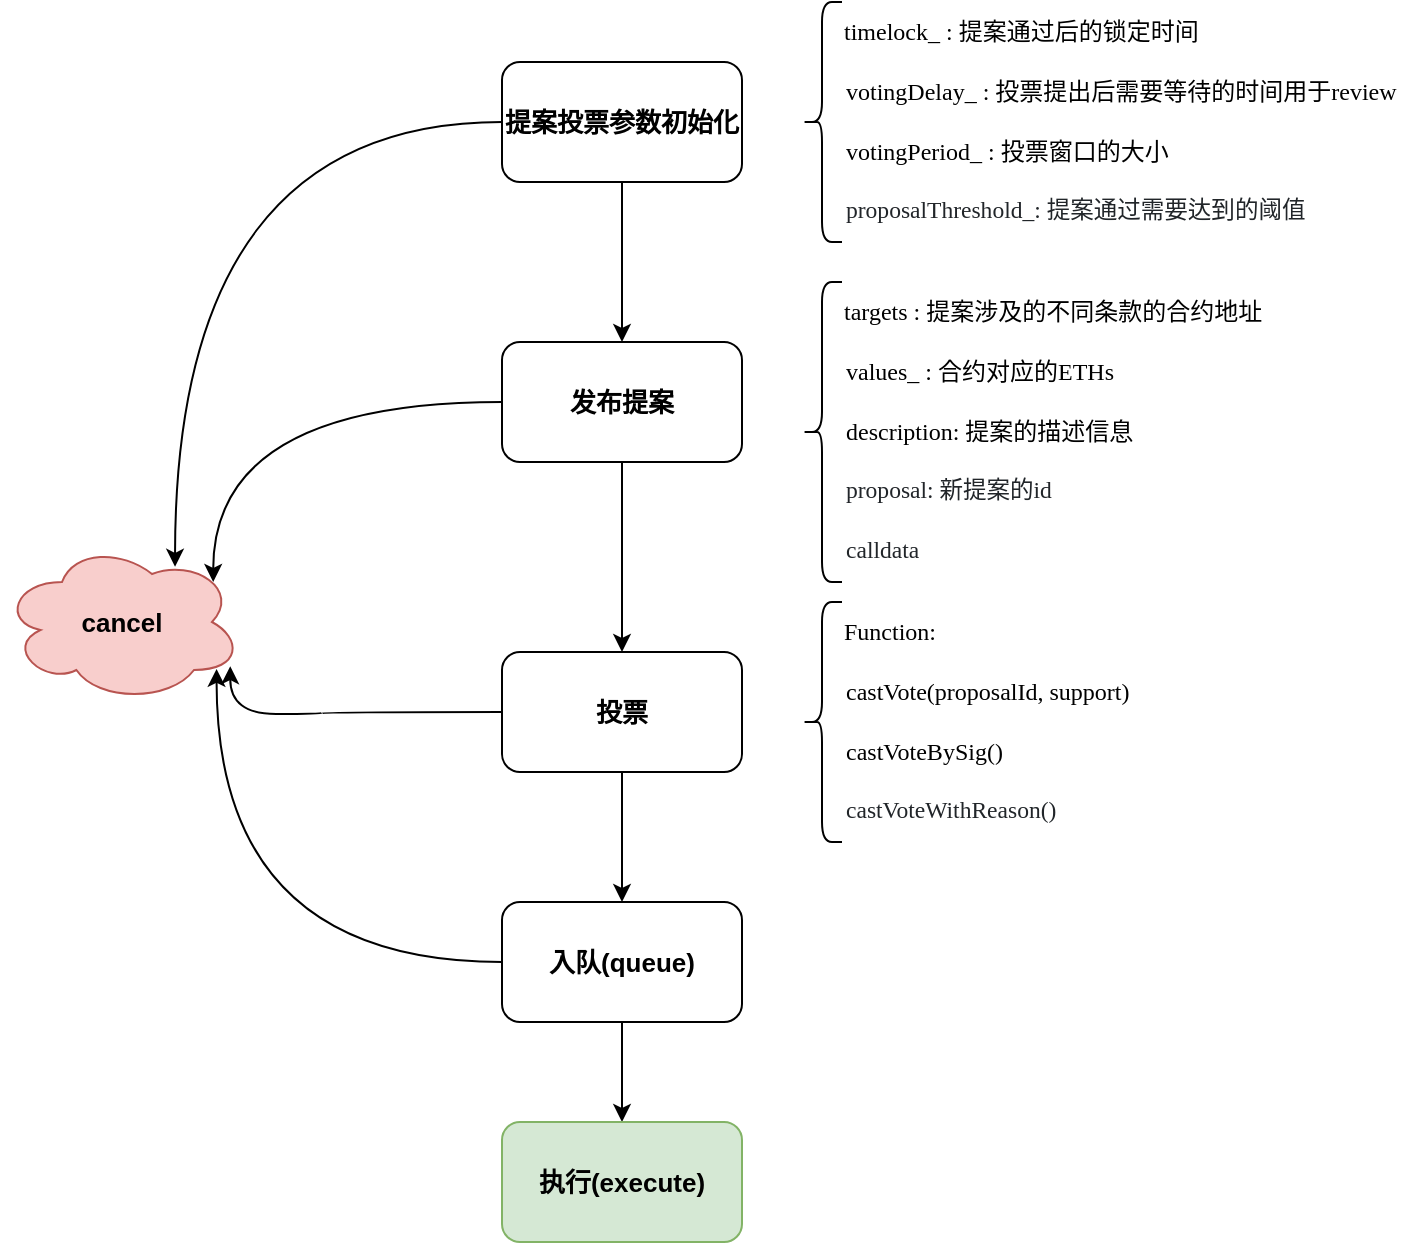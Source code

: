 <mxfile version="21.2.9" type="github">
  <diagram name="第 1 页" id="VdMcgq-6a-ip62jq3eBy">
    <mxGraphModel dx="1430" dy="770" grid="0" gridSize="10" guides="1" tooltips="1" connect="1" arrows="1" fold="1" page="1" pageScale="1" pageWidth="827" pageHeight="1169" math="0" shadow="0">
      <root>
        <mxCell id="0" />
        <mxCell id="1" parent="0" />
        <mxCell id="QVeQqWBbwHf0rienqLYD-8" value="" style="edgeStyle=orthogonalEdgeStyle;rounded=0;orthogonalLoop=1;jettySize=auto;html=1;fontStyle=1;fontSize=13;" edge="1" parent="1" source="QVeQqWBbwHf0rienqLYD-1" target="QVeQqWBbwHf0rienqLYD-7">
          <mxGeometry relative="1" as="geometry">
            <Array as="points">
              <mxPoint x="410" y="390" />
              <mxPoint x="410" y="390" />
            </Array>
          </mxGeometry>
        </mxCell>
        <mxCell id="QVeQqWBbwHf0rienqLYD-27" style="edgeStyle=orthogonalEdgeStyle;orthogonalLoop=1;jettySize=auto;html=1;entryX=0.75;entryY=0.125;entryDx=0;entryDy=0;entryPerimeter=0;strokeColor=none;curved=1;fontStyle=1;fontSize=13;" edge="1" parent="1" source="QVeQqWBbwHf0rienqLYD-1" target="QVeQqWBbwHf0rienqLYD-26">
          <mxGeometry relative="1" as="geometry" />
        </mxCell>
        <mxCell id="QVeQqWBbwHf0rienqLYD-28" style="edgeStyle=orthogonalEdgeStyle;orthogonalLoop=1;jettySize=auto;html=1;entryX=0.721;entryY=0.155;entryDx=0;entryDy=0;entryPerimeter=0;curved=1;fontStyle=1;fontSize=13;" edge="1" parent="1" source="QVeQqWBbwHf0rienqLYD-1" target="QVeQqWBbwHf0rienqLYD-26">
          <mxGeometry relative="1" as="geometry" />
        </mxCell>
        <mxCell id="QVeQqWBbwHf0rienqLYD-1" value="提案投票参数初始化" style="rounded=1;whiteSpace=wrap;html=1;fontStyle=1;fontSize=13;" vertex="1" parent="1">
          <mxGeometry x="350" y="290" width="120" height="60" as="geometry" />
        </mxCell>
        <mxCell id="QVeQqWBbwHf0rienqLYD-2" value="" style="shape=curlyBracket;whiteSpace=wrap;html=1;rounded=1;labelPosition=left;verticalLabelPosition=middle;align=right;verticalAlign=middle;fontFamily=Times New Roman;" vertex="1" parent="1">
          <mxGeometry x="500" y="260" width="20" height="120" as="geometry" />
        </mxCell>
        <mxCell id="QVeQqWBbwHf0rienqLYD-3" value="timelock_ : 提案通过后的锁定时间" style="text;html=1;strokeColor=none;fillColor=none;align=left;verticalAlign=middle;whiteSpace=wrap;rounded=0;fontFamily=Times New Roman;" vertex="1" parent="1">
          <mxGeometry x="519" y="260" width="201" height="30" as="geometry" />
        </mxCell>
        <mxCell id="QVeQqWBbwHf0rienqLYD-4" value="votingPeriod_ : 投票窗口的大小" style="text;html=1;strokeColor=none;fillColor=none;align=left;verticalAlign=middle;whiteSpace=wrap;rounded=0;fontFamily=Times New Roman;" vertex="1" parent="1">
          <mxGeometry x="520" y="320" width="230" height="30" as="geometry" />
        </mxCell>
        <mxCell id="QVeQqWBbwHf0rienqLYD-5" value="votingDelay_ : 投票提出后需要等待的时间用于review" style="text;html=1;strokeColor=none;fillColor=none;align=left;verticalAlign=middle;whiteSpace=wrap;rounded=0;fontFamily=Times New Roman;" vertex="1" parent="1">
          <mxGeometry x="520" y="290" width="290" height="30" as="geometry" />
        </mxCell>
        <mxCell id="QVeQqWBbwHf0rienqLYD-6" value="&lt;span style=&quot;color: rgb(33, 37, 41); font-size: 11.781px; font-style: normal; font-variant-ligatures: normal; font-variant-caps: normal; font-weight: 400; letter-spacing: normal; orphans: 2; text-align: start; text-indent: 0px; text-transform: none; widows: 2; word-spacing: 0px; -webkit-text-stroke-width: 0px; background-color: rgb(255, 255, 255); text-decoration-thickness: initial; text-decoration-style: initial; text-decoration-color: initial; float: none; display: inline !important;&quot;&gt;proposalThreshold_: 提案通过需要达到的阈值&lt;/span&gt;" style="text;whiteSpace=wrap;html=1;fontFamily=Times New Roman;" vertex="1" parent="1">
          <mxGeometry x="520" y="350" width="290" height="40" as="geometry" />
        </mxCell>
        <mxCell id="QVeQqWBbwHf0rienqLYD-16" value="" style="edgeStyle=orthogonalEdgeStyle;rounded=0;orthogonalLoop=1;jettySize=auto;html=1;fontStyle=1;fontSize=13;" edge="1" parent="1" source="QVeQqWBbwHf0rienqLYD-7" target="QVeQqWBbwHf0rienqLYD-15">
          <mxGeometry relative="1" as="geometry" />
        </mxCell>
        <mxCell id="QVeQqWBbwHf0rienqLYD-29" style="edgeStyle=orthogonalEdgeStyle;orthogonalLoop=1;jettySize=auto;html=1;entryX=0.88;entryY=0.25;entryDx=0;entryDy=0;entryPerimeter=0;curved=1;fontStyle=1;fontSize=13;" edge="1" parent="1" source="QVeQqWBbwHf0rienqLYD-7" target="QVeQqWBbwHf0rienqLYD-26">
          <mxGeometry relative="1" as="geometry" />
        </mxCell>
        <mxCell id="QVeQqWBbwHf0rienqLYD-7" value="发布提案" style="whiteSpace=wrap;html=1;rounded=1;fontStyle=1;fontSize=13;" vertex="1" parent="1">
          <mxGeometry x="350" y="430" width="120" height="60" as="geometry" />
        </mxCell>
        <mxCell id="QVeQqWBbwHf0rienqLYD-9" value="" style="shape=curlyBracket;whiteSpace=wrap;html=1;rounded=1;labelPosition=left;verticalLabelPosition=middle;align=right;verticalAlign=middle;fontFamily=Times New Roman;" vertex="1" parent="1">
          <mxGeometry x="500" y="400" width="20" height="150" as="geometry" />
        </mxCell>
        <mxCell id="QVeQqWBbwHf0rienqLYD-10" value="targets : 提案涉及的不同条款的合约地址" style="text;html=1;strokeColor=none;fillColor=none;align=left;verticalAlign=middle;whiteSpace=wrap;rounded=0;fontFamily=Times New Roman;" vertex="1" parent="1">
          <mxGeometry x="519" y="400" width="231" height="30" as="geometry" />
        </mxCell>
        <mxCell id="QVeQqWBbwHf0rienqLYD-11" value="description: 提案的描述信息" style="text;html=1;strokeColor=none;fillColor=none;align=left;verticalAlign=middle;whiteSpace=wrap;rounded=0;fontFamily=Times New Roman;" vertex="1" parent="1">
          <mxGeometry x="520" y="460" width="230" height="30" as="geometry" />
        </mxCell>
        <mxCell id="QVeQqWBbwHf0rienqLYD-12" value="values_ : 合约对应的ETHs" style="text;html=1;strokeColor=none;fillColor=none;align=left;verticalAlign=middle;whiteSpace=wrap;rounded=0;fontFamily=Times New Roman;" vertex="1" parent="1">
          <mxGeometry x="520" y="430" width="230" height="30" as="geometry" />
        </mxCell>
        <mxCell id="QVeQqWBbwHf0rienqLYD-13" value="&lt;span style=&quot;color: rgb(33, 37, 41); font-size: 11.781px; font-style: normal; font-variant-ligatures: normal; font-variant-caps: normal; font-weight: 400; letter-spacing: normal; orphans: 2; text-align: start; text-indent: 0px; text-transform: none; widows: 2; word-spacing: 0px; -webkit-text-stroke-width: 0px; background-color: rgb(255, 255, 255); text-decoration-thickness: initial; text-decoration-style: initial; text-decoration-color: initial; float: none; display: inline !important;&quot;&gt;proposal: 新提案的id&lt;/span&gt;" style="text;whiteSpace=wrap;html=1;fontFamily=Times New Roman;" vertex="1" parent="1">
          <mxGeometry x="520" y="490" width="290" height="40" as="geometry" />
        </mxCell>
        <mxCell id="QVeQqWBbwHf0rienqLYD-14" value="&lt;span style=&quot;color: rgb(33, 37, 41); font-size: 11.781px; font-style: normal; font-variant-ligatures: normal; font-variant-caps: normal; font-weight: 400; letter-spacing: normal; orphans: 2; text-align: start; text-indent: 0px; text-transform: none; widows: 2; word-spacing: 0px; -webkit-text-stroke-width: 0px; background-color: rgb(255, 255, 255); text-decoration-thickness: initial; text-decoration-style: initial; text-decoration-color: initial; float: none; display: inline !important;&quot;&gt;calldata&lt;/span&gt;" style="text;whiteSpace=wrap;html=1;fontFamily=Times New Roman;" vertex="1" parent="1">
          <mxGeometry x="520" y="520" width="290" height="40" as="geometry" />
        </mxCell>
        <mxCell id="QVeQqWBbwHf0rienqLYD-23" value="" style="edgeStyle=orthogonalEdgeStyle;rounded=0;orthogonalLoop=1;jettySize=auto;html=1;fontStyle=1;fontSize=13;" edge="1" parent="1" source="QVeQqWBbwHf0rienqLYD-15" target="QVeQqWBbwHf0rienqLYD-22">
          <mxGeometry relative="1" as="geometry" />
        </mxCell>
        <mxCell id="QVeQqWBbwHf0rienqLYD-32" style="edgeStyle=orthogonalEdgeStyle;orthogonalLoop=1;jettySize=auto;html=1;entryX=0.951;entryY=0.776;entryDx=0;entryDy=0;entryPerimeter=0;curved=1;fontStyle=1;fontSize=13;" edge="1" parent="1" source="QVeQqWBbwHf0rienqLYD-15" target="QVeQqWBbwHf0rienqLYD-26">
          <mxGeometry relative="1" as="geometry">
            <mxPoint x="170" y="615" as="targetPoint" />
            <Array as="points">
              <mxPoint x="260" y="615" />
              <mxPoint x="214" y="616" />
            </Array>
          </mxGeometry>
        </mxCell>
        <mxCell id="QVeQqWBbwHf0rienqLYD-15" value="投票" style="whiteSpace=wrap;html=1;rounded=1;fontStyle=1;fontSize=13;" vertex="1" parent="1">
          <mxGeometry x="350" y="585" width="120" height="60" as="geometry" />
        </mxCell>
        <mxCell id="QVeQqWBbwHf0rienqLYD-17" value="" style="shape=curlyBracket;whiteSpace=wrap;html=1;rounded=1;labelPosition=left;verticalLabelPosition=middle;align=right;verticalAlign=middle;fontFamily=Times New Roman;" vertex="1" parent="1">
          <mxGeometry x="500" y="560" width="20" height="120" as="geometry" />
        </mxCell>
        <mxCell id="QVeQqWBbwHf0rienqLYD-18" value="Function:" style="text;html=1;strokeColor=none;fillColor=none;align=left;verticalAlign=middle;whiteSpace=wrap;rounded=0;fontFamily=Times New Roman;" vertex="1" parent="1">
          <mxGeometry x="519" y="560" width="201" height="30" as="geometry" />
        </mxCell>
        <mxCell id="QVeQqWBbwHf0rienqLYD-19" value="castVoteBySig()" style="text;html=1;strokeColor=none;fillColor=none;align=left;verticalAlign=middle;whiteSpace=wrap;rounded=0;fontFamily=Times New Roman;" vertex="1" parent="1">
          <mxGeometry x="520" y="620" width="230" height="30" as="geometry" />
        </mxCell>
        <mxCell id="QVeQqWBbwHf0rienqLYD-20" value="castVote(proposalId, support)" style="text;html=1;strokeColor=none;fillColor=none;align=left;verticalAlign=middle;whiteSpace=wrap;rounded=0;fontFamily=Times New Roman;" vertex="1" parent="1">
          <mxGeometry x="520" y="590" width="230" height="30" as="geometry" />
        </mxCell>
        <mxCell id="QVeQqWBbwHf0rienqLYD-21" value="&lt;font color=&quot;#212529&quot;&gt;&lt;span style=&quot;font-size: 11.781px; background-color: rgb(255, 255, 255);&quot;&gt;castVoteWithReason()&lt;/span&gt;&lt;/font&gt;" style="text;whiteSpace=wrap;html=1;fontFamily=Times New Roman;" vertex="1" parent="1">
          <mxGeometry x="520" y="650" width="290" height="40" as="geometry" />
        </mxCell>
        <mxCell id="QVeQqWBbwHf0rienqLYD-25" value="" style="edgeStyle=orthogonalEdgeStyle;rounded=0;orthogonalLoop=1;jettySize=auto;html=1;fontStyle=1;fontSize=13;" edge="1" parent="1" source="QVeQqWBbwHf0rienqLYD-22" target="QVeQqWBbwHf0rienqLYD-24">
          <mxGeometry relative="1" as="geometry" />
        </mxCell>
        <mxCell id="QVeQqWBbwHf0rienqLYD-31" style="edgeStyle=orthogonalEdgeStyle;orthogonalLoop=1;jettySize=auto;html=1;entryX=0.894;entryY=0.793;entryDx=0;entryDy=0;entryPerimeter=0;curved=1;fontStyle=1;fontSize=13;" edge="1" parent="1" source="QVeQqWBbwHf0rienqLYD-22" target="QVeQqWBbwHf0rienqLYD-26">
          <mxGeometry relative="1" as="geometry" />
        </mxCell>
        <mxCell id="QVeQqWBbwHf0rienqLYD-22" value="入队(queue)" style="whiteSpace=wrap;html=1;rounded=1;fontStyle=1;fontSize=13;" vertex="1" parent="1">
          <mxGeometry x="350" y="710" width="120" height="60" as="geometry" />
        </mxCell>
        <mxCell id="QVeQqWBbwHf0rienqLYD-24" value="执行(execute)" style="whiteSpace=wrap;html=1;rounded=1;fontStyle=1;fontSize=13;fillColor=#d5e8d4;strokeColor=#82b366;" vertex="1" parent="1">
          <mxGeometry x="350" y="820" width="120" height="60" as="geometry" />
        </mxCell>
        <mxCell id="QVeQqWBbwHf0rienqLYD-26" value="cancel" style="ellipse;shape=cloud;whiteSpace=wrap;html=1;fontStyle=1;fontSize=13;fillColor=#f8cecc;strokeColor=#b85450;" vertex="1" parent="1">
          <mxGeometry x="100" y="530" width="120" height="80" as="geometry" />
        </mxCell>
      </root>
    </mxGraphModel>
  </diagram>
</mxfile>
